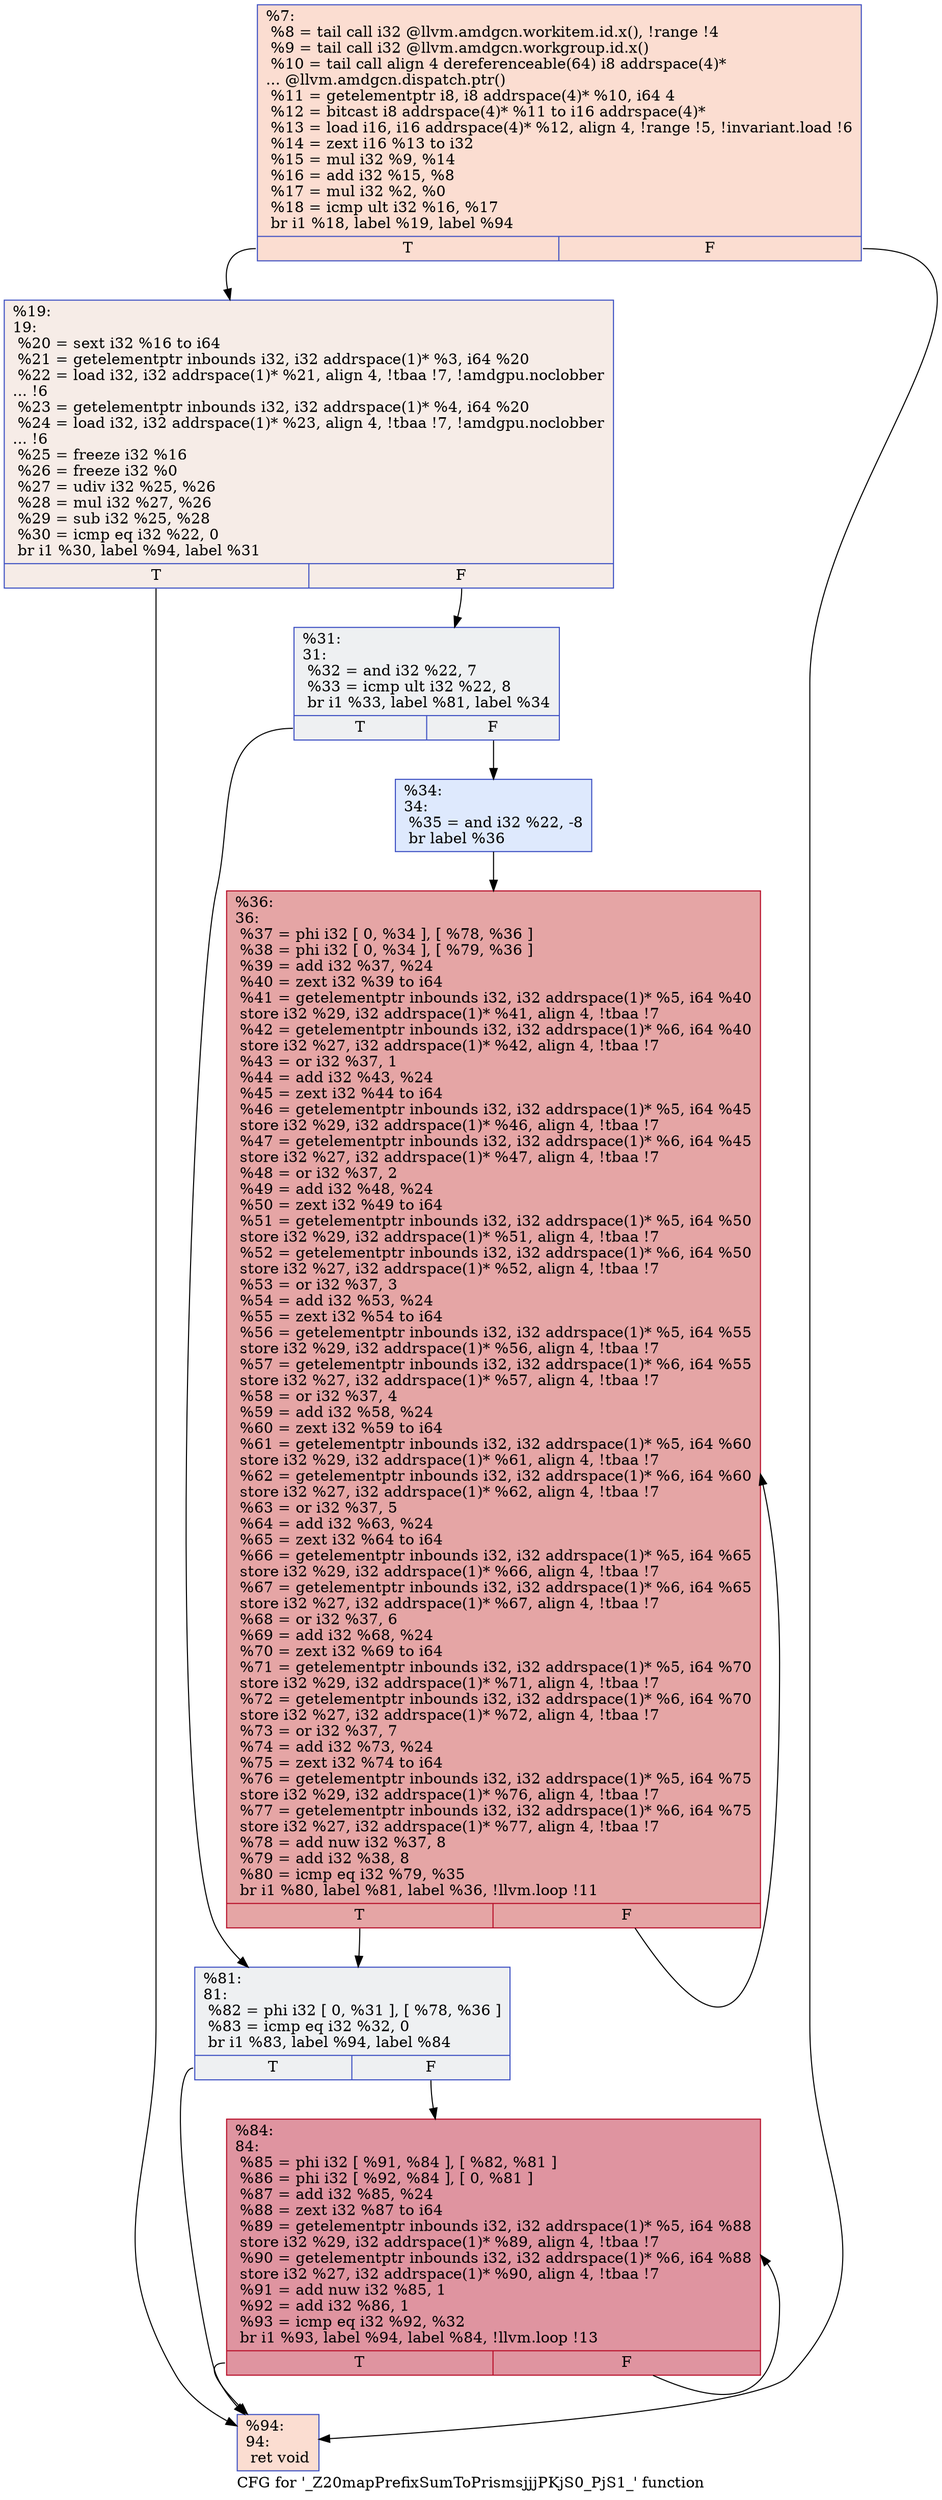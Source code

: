 digraph "CFG for '_Z20mapPrefixSumToPrismsjjjPKjS0_PjS1_' function" {
	label="CFG for '_Z20mapPrefixSumToPrismsjjjPKjS0_PjS1_' function";

	Node0x5074170 [shape=record,color="#3d50c3ff", style=filled, fillcolor="#f7b39670",label="{%7:\l  %8 = tail call i32 @llvm.amdgcn.workitem.id.x(), !range !4\l  %9 = tail call i32 @llvm.amdgcn.workgroup.id.x()\l  %10 = tail call align 4 dereferenceable(64) i8 addrspace(4)*\l... @llvm.amdgcn.dispatch.ptr()\l  %11 = getelementptr i8, i8 addrspace(4)* %10, i64 4\l  %12 = bitcast i8 addrspace(4)* %11 to i16 addrspace(4)*\l  %13 = load i16, i16 addrspace(4)* %12, align 4, !range !5, !invariant.load !6\l  %14 = zext i16 %13 to i32\l  %15 = mul i32 %9, %14\l  %16 = add i32 %15, %8\l  %17 = mul i32 %2, %0\l  %18 = icmp ult i32 %16, %17\l  br i1 %18, label %19, label %94\l|{<s0>T|<s1>F}}"];
	Node0x5074170:s0 -> Node0x5076170;
	Node0x5074170:s1 -> Node0x5076200;
	Node0x5076170 [shape=record,color="#3d50c3ff", style=filled, fillcolor="#ead5c970",label="{%19:\l19:                                               \l  %20 = sext i32 %16 to i64\l  %21 = getelementptr inbounds i32, i32 addrspace(1)* %3, i64 %20\l  %22 = load i32, i32 addrspace(1)* %21, align 4, !tbaa !7, !amdgpu.noclobber\l... !6\l  %23 = getelementptr inbounds i32, i32 addrspace(1)* %4, i64 %20\l  %24 = load i32, i32 addrspace(1)* %23, align 4, !tbaa !7, !amdgpu.noclobber\l... !6\l  %25 = freeze i32 %16\l  %26 = freeze i32 %0\l  %27 = udiv i32 %25, %26\l  %28 = mul i32 %27, %26\l  %29 = sub i32 %25, %28\l  %30 = icmp eq i32 %22, 0\l  br i1 %30, label %94, label %31\l|{<s0>T|<s1>F}}"];
	Node0x5076170:s0 -> Node0x5076200;
	Node0x5076170:s1 -> Node0x50776d0;
	Node0x50776d0 [shape=record,color="#3d50c3ff", style=filled, fillcolor="#d9dce170",label="{%31:\l31:                                               \l  %32 = and i32 %22, 7\l  %33 = icmp ult i32 %22, 8\l  br i1 %33, label %81, label %34\l|{<s0>T|<s1>F}}"];
	Node0x50776d0:s0 -> Node0x5076090;
	Node0x50776d0:s1 -> Node0x5077ae0;
	Node0x5077ae0 [shape=record,color="#3d50c3ff", style=filled, fillcolor="#b5cdfa70",label="{%34:\l34:                                               \l  %35 = and i32 %22, -8\l  br label %36\l}"];
	Node0x5077ae0 -> Node0x5077ce0;
	Node0x5077ce0 [shape=record,color="#b70d28ff", style=filled, fillcolor="#c5333470",label="{%36:\l36:                                               \l  %37 = phi i32 [ 0, %34 ], [ %78, %36 ]\l  %38 = phi i32 [ 0, %34 ], [ %79, %36 ]\l  %39 = add i32 %37, %24\l  %40 = zext i32 %39 to i64\l  %41 = getelementptr inbounds i32, i32 addrspace(1)* %5, i64 %40\l  store i32 %29, i32 addrspace(1)* %41, align 4, !tbaa !7\l  %42 = getelementptr inbounds i32, i32 addrspace(1)* %6, i64 %40\l  store i32 %27, i32 addrspace(1)* %42, align 4, !tbaa !7\l  %43 = or i32 %37, 1\l  %44 = add i32 %43, %24\l  %45 = zext i32 %44 to i64\l  %46 = getelementptr inbounds i32, i32 addrspace(1)* %5, i64 %45\l  store i32 %29, i32 addrspace(1)* %46, align 4, !tbaa !7\l  %47 = getelementptr inbounds i32, i32 addrspace(1)* %6, i64 %45\l  store i32 %27, i32 addrspace(1)* %47, align 4, !tbaa !7\l  %48 = or i32 %37, 2\l  %49 = add i32 %48, %24\l  %50 = zext i32 %49 to i64\l  %51 = getelementptr inbounds i32, i32 addrspace(1)* %5, i64 %50\l  store i32 %29, i32 addrspace(1)* %51, align 4, !tbaa !7\l  %52 = getelementptr inbounds i32, i32 addrspace(1)* %6, i64 %50\l  store i32 %27, i32 addrspace(1)* %52, align 4, !tbaa !7\l  %53 = or i32 %37, 3\l  %54 = add i32 %53, %24\l  %55 = zext i32 %54 to i64\l  %56 = getelementptr inbounds i32, i32 addrspace(1)* %5, i64 %55\l  store i32 %29, i32 addrspace(1)* %56, align 4, !tbaa !7\l  %57 = getelementptr inbounds i32, i32 addrspace(1)* %6, i64 %55\l  store i32 %27, i32 addrspace(1)* %57, align 4, !tbaa !7\l  %58 = or i32 %37, 4\l  %59 = add i32 %58, %24\l  %60 = zext i32 %59 to i64\l  %61 = getelementptr inbounds i32, i32 addrspace(1)* %5, i64 %60\l  store i32 %29, i32 addrspace(1)* %61, align 4, !tbaa !7\l  %62 = getelementptr inbounds i32, i32 addrspace(1)* %6, i64 %60\l  store i32 %27, i32 addrspace(1)* %62, align 4, !tbaa !7\l  %63 = or i32 %37, 5\l  %64 = add i32 %63, %24\l  %65 = zext i32 %64 to i64\l  %66 = getelementptr inbounds i32, i32 addrspace(1)* %5, i64 %65\l  store i32 %29, i32 addrspace(1)* %66, align 4, !tbaa !7\l  %67 = getelementptr inbounds i32, i32 addrspace(1)* %6, i64 %65\l  store i32 %27, i32 addrspace(1)* %67, align 4, !tbaa !7\l  %68 = or i32 %37, 6\l  %69 = add i32 %68, %24\l  %70 = zext i32 %69 to i64\l  %71 = getelementptr inbounds i32, i32 addrspace(1)* %5, i64 %70\l  store i32 %29, i32 addrspace(1)* %71, align 4, !tbaa !7\l  %72 = getelementptr inbounds i32, i32 addrspace(1)* %6, i64 %70\l  store i32 %27, i32 addrspace(1)* %72, align 4, !tbaa !7\l  %73 = or i32 %37, 7\l  %74 = add i32 %73, %24\l  %75 = zext i32 %74 to i64\l  %76 = getelementptr inbounds i32, i32 addrspace(1)* %5, i64 %75\l  store i32 %29, i32 addrspace(1)* %76, align 4, !tbaa !7\l  %77 = getelementptr inbounds i32, i32 addrspace(1)* %6, i64 %75\l  store i32 %27, i32 addrspace(1)* %77, align 4, !tbaa !7\l  %78 = add nuw i32 %37, 8\l  %79 = add i32 %38, 8\l  %80 = icmp eq i32 %79, %35\l  br i1 %80, label %81, label %36, !llvm.loop !11\l|{<s0>T|<s1>F}}"];
	Node0x5077ce0:s0 -> Node0x5076090;
	Node0x5077ce0:s1 -> Node0x5077ce0;
	Node0x5076090 [shape=record,color="#3d50c3ff", style=filled, fillcolor="#d9dce170",label="{%81:\l81:                                               \l  %82 = phi i32 [ 0, %31 ], [ %78, %36 ]\l  %83 = icmp eq i32 %32, 0\l  br i1 %83, label %94, label %84\l|{<s0>T|<s1>F}}"];
	Node0x5076090:s0 -> Node0x5076200;
	Node0x5076090:s1 -> Node0x507a640;
	Node0x507a640 [shape=record,color="#b70d28ff", style=filled, fillcolor="#b70d2870",label="{%84:\l84:                                               \l  %85 = phi i32 [ %91, %84 ], [ %82, %81 ]\l  %86 = phi i32 [ %92, %84 ], [ 0, %81 ]\l  %87 = add i32 %85, %24\l  %88 = zext i32 %87 to i64\l  %89 = getelementptr inbounds i32, i32 addrspace(1)* %5, i64 %88\l  store i32 %29, i32 addrspace(1)* %89, align 4, !tbaa !7\l  %90 = getelementptr inbounds i32, i32 addrspace(1)* %6, i64 %88\l  store i32 %27, i32 addrspace(1)* %90, align 4, !tbaa !7\l  %91 = add nuw i32 %85, 1\l  %92 = add i32 %86, 1\l  %93 = icmp eq i32 %92, %32\l  br i1 %93, label %94, label %84, !llvm.loop !13\l|{<s0>T|<s1>F}}"];
	Node0x507a640:s0 -> Node0x5076200;
	Node0x507a640:s1 -> Node0x507a640;
	Node0x5076200 [shape=record,color="#3d50c3ff", style=filled, fillcolor="#f7b39670",label="{%94:\l94:                                               \l  ret void\l}"];
}

